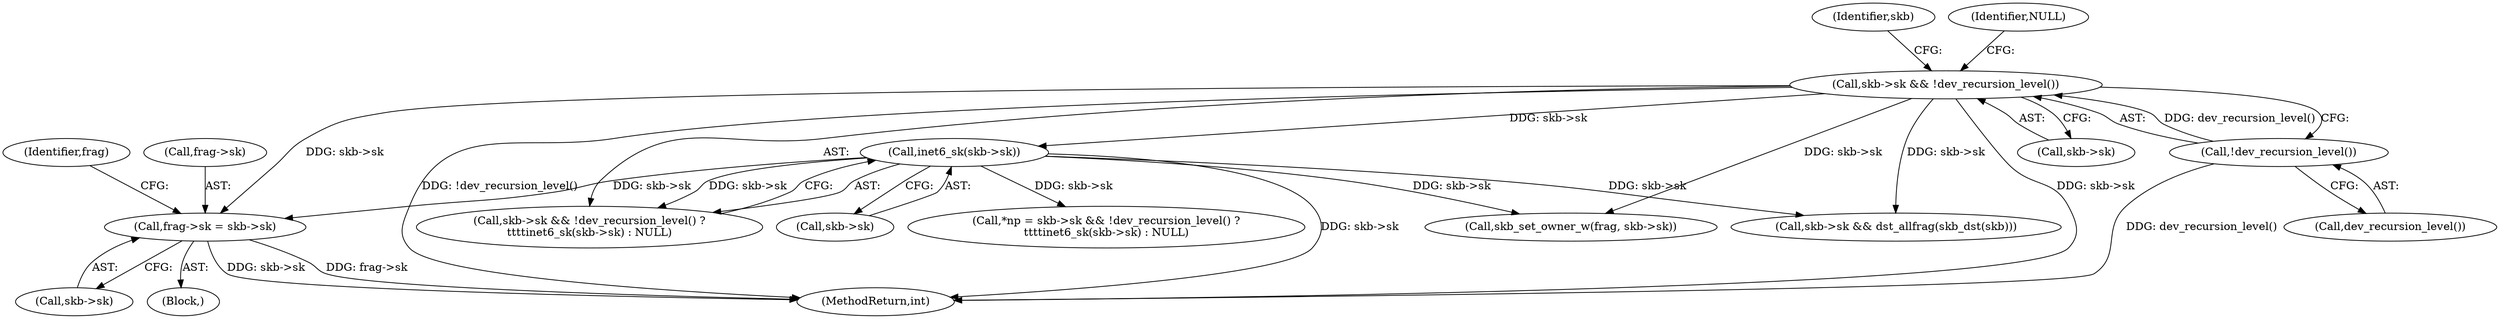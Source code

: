 digraph "0_linux_2423496af35d94a87156b063ea5cedffc10a70a1_0@pointer" {
"1000377" [label="(Call,frag->sk = skb->sk)"];
"1000143" [label="(Call,inet6_sk(skb->sk))"];
"1000137" [label="(Call,skb->sk && !dev_recursion_level())"];
"1000141" [label="(Call,!dev_recursion_level())"];
"1000137" [label="(Call,skb->sk && !dev_recursion_level())"];
"1000143" [label="(Call,inet6_sk(skb->sk))"];
"1000134" [label="(Call,*np = skb->sk && !dev_recursion_level() ?\n\t\t\t\tinet6_sk(skb->sk) : NULL)"];
"1000377" [label="(Call,frag->sk = skb->sk)"];
"1000136" [label="(Call,skb->sk && !dev_recursion_level() ?\n\t\t\t\tinet6_sk(skb->sk) : NULL)"];
"1000381" [label="(Call,skb->sk)"];
"1000141" [label="(Call,!dev_recursion_level())"];
"1000386" [label="(Identifier,frag)"];
"1000145" [label="(Identifier,skb)"];
"1000802" [label="(Call,skb_set_owner_w(frag, skb->sk))"];
"1000147" [label="(Identifier,NULL)"];
"1000142" [label="(Call,dev_recursion_level())"];
"1000378" [label="(Call,frag->sk)"];
"1000952" [label="(MethodReturn,int)"];
"1000138" [label="(Call,skb->sk)"];
"1000912" [label="(Call,skb->sk && dst_allfrag(skb_dst(skb)))"];
"1000144" [label="(Call,skb->sk)"];
"1000376" [label="(Block,)"];
"1000377" -> "1000376"  [label="AST: "];
"1000377" -> "1000381"  [label="CFG: "];
"1000378" -> "1000377"  [label="AST: "];
"1000381" -> "1000377"  [label="AST: "];
"1000386" -> "1000377"  [label="CFG: "];
"1000377" -> "1000952"  [label="DDG: frag->sk"];
"1000377" -> "1000952"  [label="DDG: skb->sk"];
"1000143" -> "1000377"  [label="DDG: skb->sk"];
"1000137" -> "1000377"  [label="DDG: skb->sk"];
"1000143" -> "1000136"  [label="AST: "];
"1000143" -> "1000144"  [label="CFG: "];
"1000144" -> "1000143"  [label="AST: "];
"1000136" -> "1000143"  [label="CFG: "];
"1000143" -> "1000952"  [label="DDG: skb->sk"];
"1000143" -> "1000134"  [label="DDG: skb->sk"];
"1000143" -> "1000136"  [label="DDG: skb->sk"];
"1000137" -> "1000143"  [label="DDG: skb->sk"];
"1000143" -> "1000802"  [label="DDG: skb->sk"];
"1000143" -> "1000912"  [label="DDG: skb->sk"];
"1000137" -> "1000136"  [label="AST: "];
"1000137" -> "1000138"  [label="CFG: "];
"1000137" -> "1000141"  [label="CFG: "];
"1000138" -> "1000137"  [label="AST: "];
"1000141" -> "1000137"  [label="AST: "];
"1000145" -> "1000137"  [label="CFG: "];
"1000147" -> "1000137"  [label="CFG: "];
"1000137" -> "1000952"  [label="DDG: !dev_recursion_level()"];
"1000137" -> "1000952"  [label="DDG: skb->sk"];
"1000141" -> "1000137"  [label="DDG: dev_recursion_level()"];
"1000137" -> "1000802"  [label="DDG: skb->sk"];
"1000137" -> "1000912"  [label="DDG: skb->sk"];
"1000141" -> "1000142"  [label="CFG: "];
"1000142" -> "1000141"  [label="AST: "];
"1000141" -> "1000952"  [label="DDG: dev_recursion_level()"];
}
